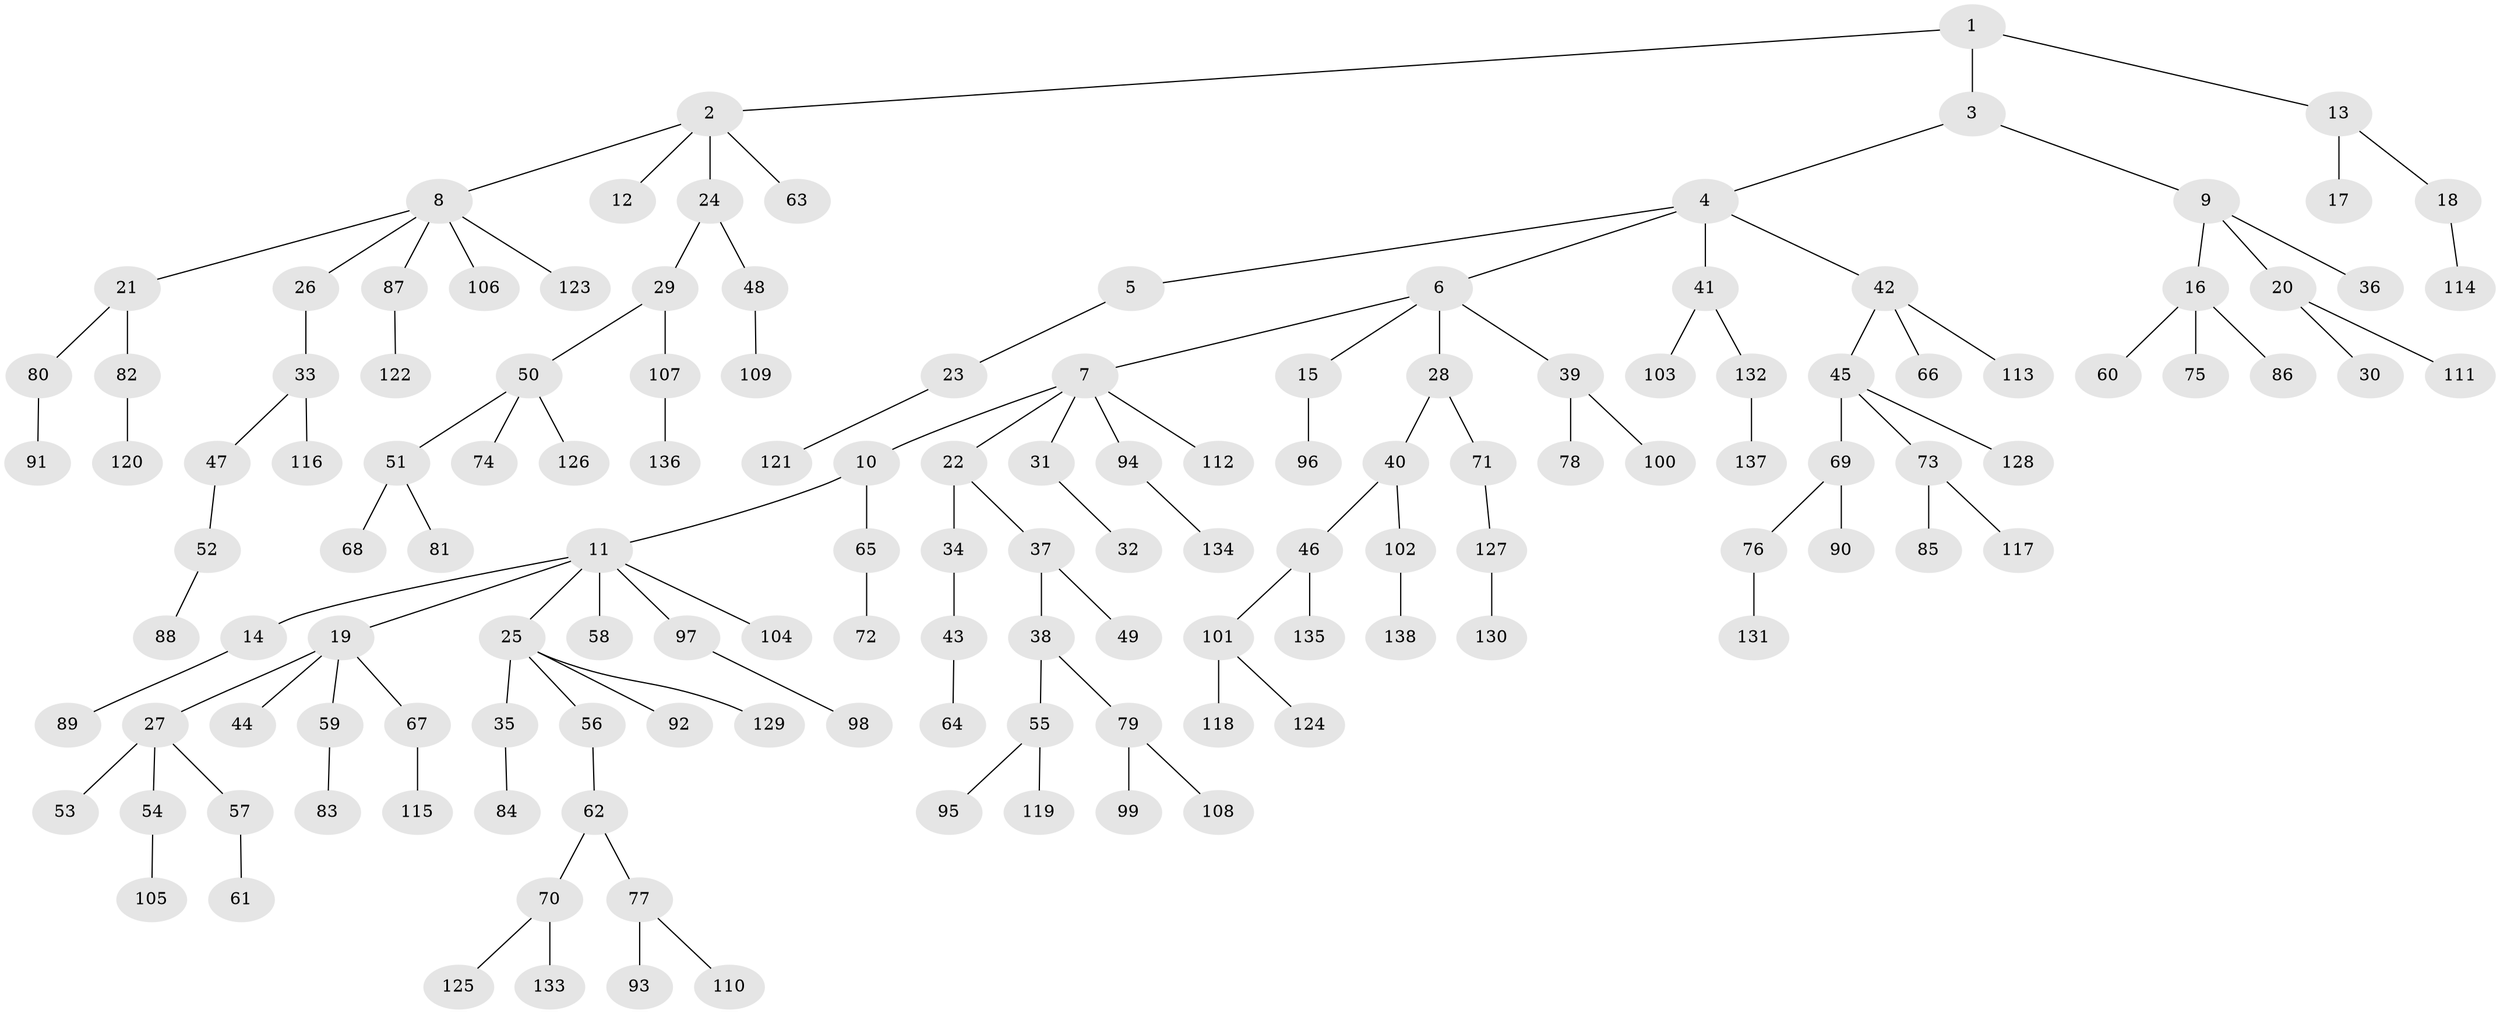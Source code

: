// Generated by graph-tools (version 1.1) at 2025/26/03/09/25 03:26:25]
// undirected, 138 vertices, 137 edges
graph export_dot {
graph [start="1"]
  node [color=gray90,style=filled];
  1;
  2;
  3;
  4;
  5;
  6;
  7;
  8;
  9;
  10;
  11;
  12;
  13;
  14;
  15;
  16;
  17;
  18;
  19;
  20;
  21;
  22;
  23;
  24;
  25;
  26;
  27;
  28;
  29;
  30;
  31;
  32;
  33;
  34;
  35;
  36;
  37;
  38;
  39;
  40;
  41;
  42;
  43;
  44;
  45;
  46;
  47;
  48;
  49;
  50;
  51;
  52;
  53;
  54;
  55;
  56;
  57;
  58;
  59;
  60;
  61;
  62;
  63;
  64;
  65;
  66;
  67;
  68;
  69;
  70;
  71;
  72;
  73;
  74;
  75;
  76;
  77;
  78;
  79;
  80;
  81;
  82;
  83;
  84;
  85;
  86;
  87;
  88;
  89;
  90;
  91;
  92;
  93;
  94;
  95;
  96;
  97;
  98;
  99;
  100;
  101;
  102;
  103;
  104;
  105;
  106;
  107;
  108;
  109;
  110;
  111;
  112;
  113;
  114;
  115;
  116;
  117;
  118;
  119;
  120;
  121;
  122;
  123;
  124;
  125;
  126;
  127;
  128;
  129;
  130;
  131;
  132;
  133;
  134;
  135;
  136;
  137;
  138;
  1 -- 2;
  1 -- 3;
  1 -- 13;
  2 -- 8;
  2 -- 12;
  2 -- 24;
  2 -- 63;
  3 -- 4;
  3 -- 9;
  4 -- 5;
  4 -- 6;
  4 -- 41;
  4 -- 42;
  5 -- 23;
  6 -- 7;
  6 -- 15;
  6 -- 28;
  6 -- 39;
  7 -- 10;
  7 -- 22;
  7 -- 31;
  7 -- 94;
  7 -- 112;
  8 -- 21;
  8 -- 26;
  8 -- 87;
  8 -- 106;
  8 -- 123;
  9 -- 16;
  9 -- 20;
  9 -- 36;
  10 -- 11;
  10 -- 65;
  11 -- 14;
  11 -- 19;
  11 -- 25;
  11 -- 58;
  11 -- 97;
  11 -- 104;
  13 -- 17;
  13 -- 18;
  14 -- 89;
  15 -- 96;
  16 -- 60;
  16 -- 75;
  16 -- 86;
  18 -- 114;
  19 -- 27;
  19 -- 44;
  19 -- 59;
  19 -- 67;
  20 -- 30;
  20 -- 111;
  21 -- 80;
  21 -- 82;
  22 -- 34;
  22 -- 37;
  23 -- 121;
  24 -- 29;
  24 -- 48;
  25 -- 35;
  25 -- 56;
  25 -- 92;
  25 -- 129;
  26 -- 33;
  27 -- 53;
  27 -- 54;
  27 -- 57;
  28 -- 40;
  28 -- 71;
  29 -- 50;
  29 -- 107;
  31 -- 32;
  33 -- 47;
  33 -- 116;
  34 -- 43;
  35 -- 84;
  37 -- 38;
  37 -- 49;
  38 -- 55;
  38 -- 79;
  39 -- 78;
  39 -- 100;
  40 -- 46;
  40 -- 102;
  41 -- 103;
  41 -- 132;
  42 -- 45;
  42 -- 66;
  42 -- 113;
  43 -- 64;
  45 -- 69;
  45 -- 73;
  45 -- 128;
  46 -- 101;
  46 -- 135;
  47 -- 52;
  48 -- 109;
  50 -- 51;
  50 -- 74;
  50 -- 126;
  51 -- 68;
  51 -- 81;
  52 -- 88;
  54 -- 105;
  55 -- 95;
  55 -- 119;
  56 -- 62;
  57 -- 61;
  59 -- 83;
  62 -- 70;
  62 -- 77;
  65 -- 72;
  67 -- 115;
  69 -- 76;
  69 -- 90;
  70 -- 125;
  70 -- 133;
  71 -- 127;
  73 -- 85;
  73 -- 117;
  76 -- 131;
  77 -- 93;
  77 -- 110;
  79 -- 99;
  79 -- 108;
  80 -- 91;
  82 -- 120;
  87 -- 122;
  94 -- 134;
  97 -- 98;
  101 -- 118;
  101 -- 124;
  102 -- 138;
  107 -- 136;
  127 -- 130;
  132 -- 137;
}
